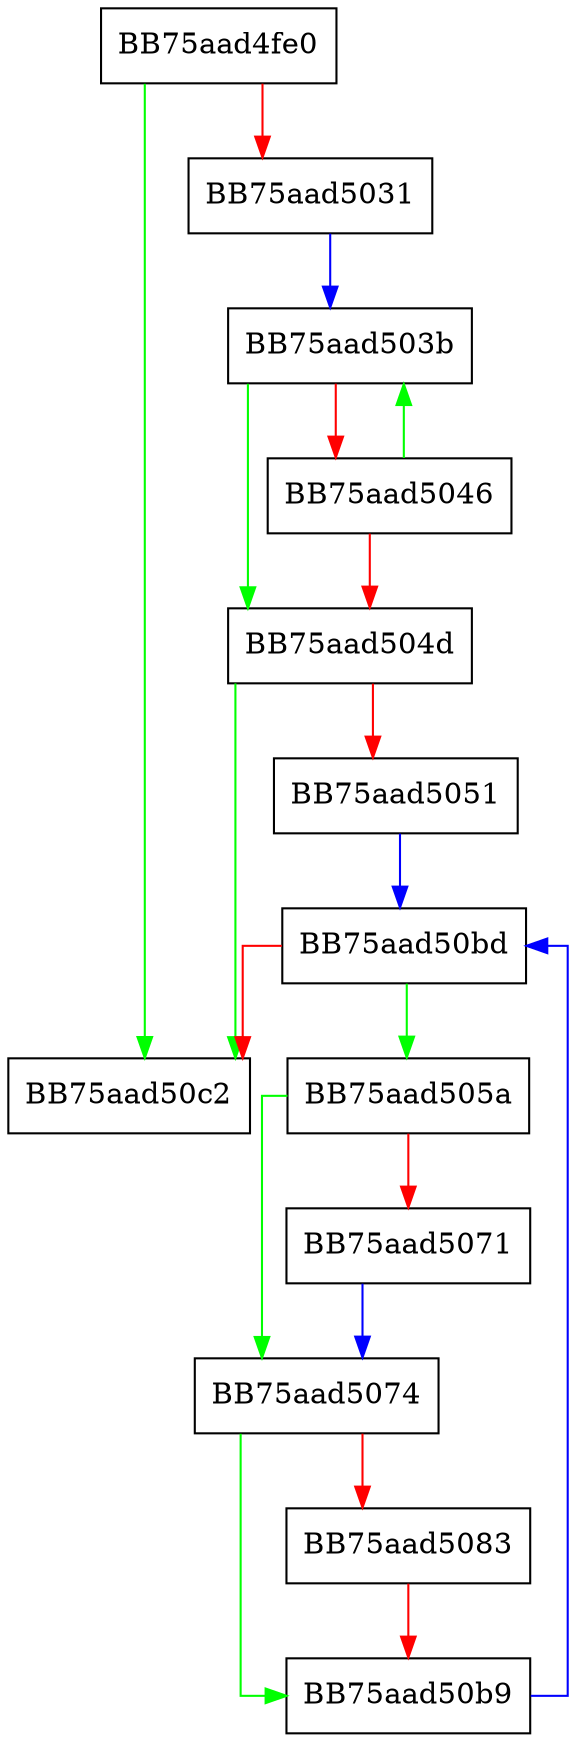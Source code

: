digraph NormalizeStringWithPatternClasss {
  node [shape="box"];
  graph [splines=ortho];
  BB75aad4fe0 -> BB75aad50c2 [color="green"];
  BB75aad4fe0 -> BB75aad5031 [color="red"];
  BB75aad5031 -> BB75aad503b [color="blue"];
  BB75aad503b -> BB75aad504d [color="green"];
  BB75aad503b -> BB75aad5046 [color="red"];
  BB75aad5046 -> BB75aad503b [color="green"];
  BB75aad5046 -> BB75aad504d [color="red"];
  BB75aad504d -> BB75aad50c2 [color="green"];
  BB75aad504d -> BB75aad5051 [color="red"];
  BB75aad5051 -> BB75aad50bd [color="blue"];
  BB75aad505a -> BB75aad5074 [color="green"];
  BB75aad505a -> BB75aad5071 [color="red"];
  BB75aad5071 -> BB75aad5074 [color="blue"];
  BB75aad5074 -> BB75aad50b9 [color="green"];
  BB75aad5074 -> BB75aad5083 [color="red"];
  BB75aad5083 -> BB75aad50b9 [color="red"];
  BB75aad50b9 -> BB75aad50bd [color="blue"];
  BB75aad50bd -> BB75aad505a [color="green"];
  BB75aad50bd -> BB75aad50c2 [color="red"];
}